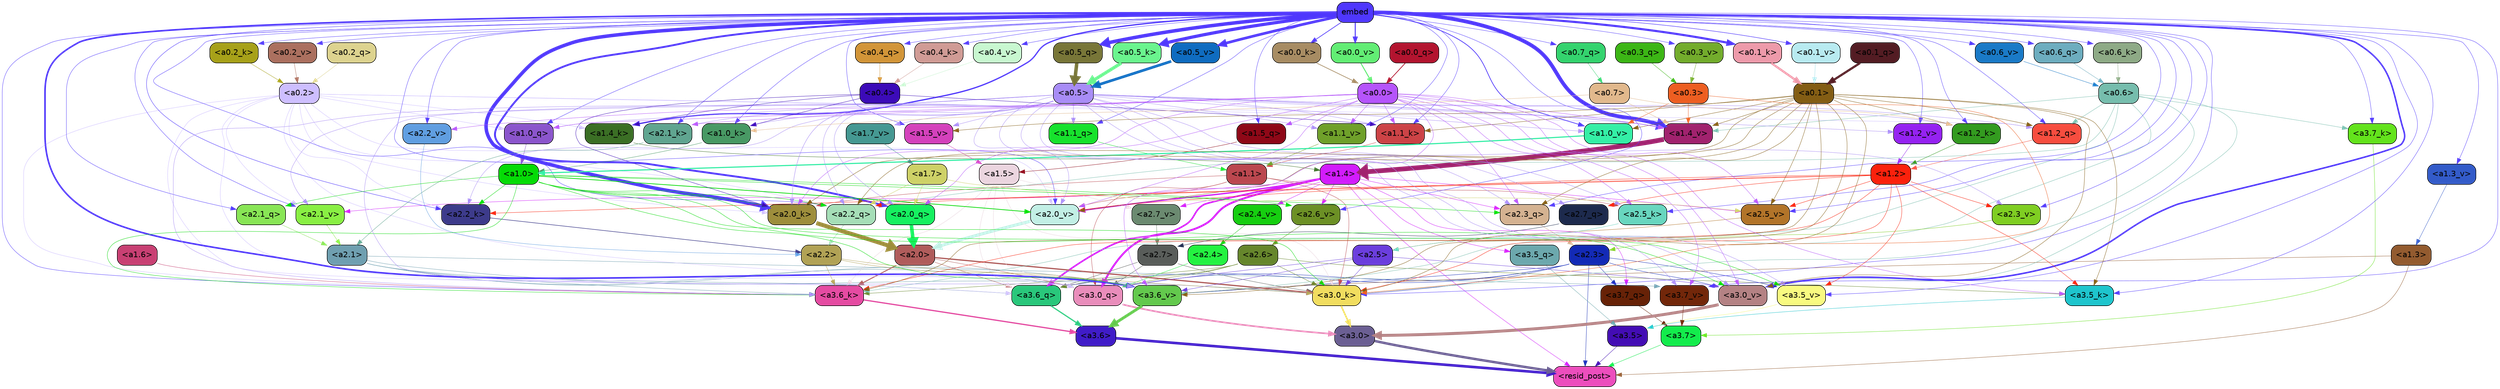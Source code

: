 strict digraph "" {
	graph [bgcolor=transparent,
		layout=dot,
		overlap=false,
		splines=true
	];
	"<a3.7>"	[color=black,
		fillcolor="#13ec4c",
		fontname=Helvetica,
		shape=box,
		style="filled, rounded"];
	"<resid_post>"	[color=black,
		fillcolor="#ec4ebd",
		fontname=Helvetica,
		shape=box,
		style="filled, rounded"];
	"<a3.7>" -> "<resid_post>"	[color="#13ec4c",
		penwidth=0.6239100098609924];
	"<a3.6>"	[color=black,
		fillcolor="#401cc8",
		fontname=Helvetica,
		shape=box,
		style="filled, rounded"];
	"<a3.6>" -> "<resid_post>"	[color="#401cc8",
		penwidth=4.569062113761902];
	"<a3.5>"	[color=black,
		fillcolor="#430db4",
		fontname=Helvetica,
		shape=box,
		style="filled, rounded"];
	"<a3.5>" -> "<resid_post>"	[color="#430db4",
		penwidth=0.6];
	"<a3.0>"	[color=black,
		fillcolor="#6b5f93",
		fontname=Helvetica,
		shape=box,
		style="filled, rounded"];
	"<a3.0>" -> "<resid_post>"	[color="#6b5f93",
		penwidth=4.283544182777405];
	"<a2.3>"	[color=black,
		fillcolor="#132ab6",
		fontname=Helvetica,
		shape=box,
		style="filled, rounded"];
	"<a2.3>" -> "<resid_post>"	[color="#132ab6",
		penwidth=0.6];
	"<a3.7_q>"	[color=black,
		fillcolor="#672207",
		fontname=Helvetica,
		shape=box,
		style="filled, rounded"];
	"<a2.3>" -> "<a3.7_q>"	[color="#132ab6",
		penwidth=0.6];
	"<a3.6_q>"	[color=black,
		fillcolor="#29c77b",
		fontname=Helvetica,
		shape=box,
		style="filled, rounded"];
	"<a2.3>" -> "<a3.6_q>"	[color="#132ab6",
		penwidth=0.6];
	"<a3.0_q>"	[color=black,
		fillcolor="#e98dbb",
		fontname=Helvetica,
		shape=box,
		style="filled, rounded"];
	"<a2.3>" -> "<a3.0_q>"	[color="#132ab6",
		penwidth=0.6];
	"<a3.0_k>"	[color=black,
		fillcolor="#f1dd5f",
		fontname=Helvetica,
		shape=box,
		style="filled, rounded"];
	"<a2.3>" -> "<a3.0_k>"	[color="#132ab6",
		penwidth=0.6];
	"<a3.6_v>"	[color=black,
		fillcolor="#63c94d",
		fontname=Helvetica,
		shape=box,
		style="filled, rounded"];
	"<a2.3>" -> "<a3.6_v>"	[color="#132ab6",
		penwidth=0.6];
	"<a3.5_v>"	[color=black,
		fillcolor="#f8fa80",
		fontname=Helvetica,
		shape=box,
		style="filled, rounded"];
	"<a2.3>" -> "<a3.5_v>"	[color="#132ab6",
		penwidth=0.6];
	"<a3.0_v>"	[color=black,
		fillcolor="#b48284",
		fontname=Helvetica,
		shape=box,
		style="filled, rounded"];
	"<a2.3>" -> "<a3.0_v>"	[color="#132ab6",
		penwidth=0.6];
	"<a1.4>"	[color=black,
		fillcolor="#d21cfc",
		fontname=Helvetica,
		shape=box,
		style="filled, rounded"];
	"<a1.4>" -> "<resid_post>"	[color="#d21cfc",
		penwidth=0.6];
	"<a1.4>" -> "<a3.7_q>"	[color="#d21cfc",
		penwidth=0.6];
	"<a1.4>" -> "<a3.6_q>"	[color="#d21cfc",
		penwidth=2.7934007048606873];
	"<a3.5_q>"	[color=black,
		fillcolor="#6ca8ad",
		fontname=Helvetica,
		shape=box,
		style="filled, rounded"];
	"<a1.4>" -> "<a3.5_q>"	[color="#d21cfc",
		penwidth=0.6];
	"<a1.4>" -> "<a3.0_q>"	[color="#d21cfc",
		penwidth=3.340754985809326];
	"<a2.3_q>"	[color=black,
		fillcolor="#d4b291",
		fontname=Helvetica,
		shape=box,
		style="filled, rounded"];
	"<a1.4>" -> "<a2.3_q>"	[color="#d21cfc",
		penwidth=0.6];
	"<a2.7_v>"	[color=black,
		fillcolor="#6b8a70",
		fontname=Helvetica,
		shape=box,
		style="filled, rounded"];
	"<a1.4>" -> "<a2.7_v>"	[color="#d21cfc",
		penwidth=0.6];
	"<a2.6_v>"	[color=black,
		fillcolor="#6c9025",
		fontname=Helvetica,
		shape=box,
		style="filled, rounded"];
	"<a1.4>" -> "<a2.6_v>"	[color="#d21cfc",
		penwidth=0.6];
	"<a2.5_v>"	[color=black,
		fillcolor="#b27429",
		fontname=Helvetica,
		shape=box,
		style="filled, rounded"];
	"<a1.4>" -> "<a2.5_v>"	[color="#d21cfc",
		penwidth=0.6];
	"<a2.4_v>"	[color=black,
		fillcolor="#16ce10",
		fontname=Helvetica,
		shape=box,
		style="filled, rounded"];
	"<a1.4>" -> "<a2.4_v>"	[color="#d21cfc",
		penwidth=0.6];
	"<a2.1_v>"	[color=black,
		fillcolor="#89ef43",
		fontname=Helvetica,
		shape=box,
		style="filled, rounded"];
	"<a1.4>" -> "<a2.1_v>"	[color="#d21cfc",
		penwidth=0.6];
	"<a2.0_v>"	[color=black,
		fillcolor="#c2efe5",
		fontname=Helvetica,
		shape=box,
		style="filled, rounded"];
	"<a1.4>" -> "<a2.0_v>"	[color="#d21cfc",
		penwidth=2.268759250640869];
	"<a1.3>"	[color=black,
		fillcolor="#935b2f",
		fontname=Helvetica,
		shape=box,
		style="filled, rounded"];
	"<a1.3>" -> "<resid_post>"	[color="#935b2f",
		penwidth=0.6];
	"<a1.3>" -> "<a3.6_v>"	[color="#935b2f",
		penwidth=0.6];
	"<a3.7_q>" -> "<a3.7>"	[color="#672207",
		penwidth=0.6];
	"<a3.6_q>" -> "<a3.6>"	[color="#29c77b",
		penwidth=2.0347584784030914];
	"<a3.5_q>" -> "<a3.5>"	[color="#6ca8ad",
		penwidth=0.6];
	"<a3.0_q>" -> "<a3.0>"	[color="#e98dbb",
		penwidth=2.8635367155075073];
	"<a3.7_k>"	[color=black,
		fillcolor="#63e31c",
		fontname=Helvetica,
		shape=box,
		style="filled, rounded"];
	"<a3.7_k>" -> "<a3.7>"	[color="#63e31c",
		penwidth=0.6];
	"<a3.6_k>"	[color=black,
		fillcolor="#e54ba2",
		fontname=Helvetica,
		shape=box,
		style="filled, rounded"];
	"<a3.6_k>" -> "<a3.6>"	[color="#e54ba2",
		penwidth=2.1760786175727844];
	"<a3.5_k>"	[color=black,
		fillcolor="#1ec5cd",
		fontname=Helvetica,
		shape=box,
		style="filled, rounded"];
	"<a3.5_k>" -> "<a3.5>"	[color="#1ec5cd",
		penwidth=0.6];
	"<a3.0_k>" -> "<a3.0>"	[color="#f1dd5f",
		penwidth=2.632905662059784];
	"<a3.7_v>"	[color=black,
		fillcolor="#72270a",
		fontname=Helvetica,
		shape=box,
		style="filled, rounded"];
	"<a3.7_v>" -> "<a3.7>"	[color="#72270a",
		penwidth=0.6];
	"<a3.6_v>" -> "<a3.6>"	[color="#63c94d",
		penwidth=4.981305837631226];
	"<a3.5_v>" -> "<a3.5>"	[color="#f8fa80",
		penwidth=0.6];
	"<a3.0_v>" -> "<a3.0>"	[color="#b48284",
		penwidth=5.168330669403076];
	"<a2.7>"	[color=black,
		fillcolor="#595d5a",
		fontname=Helvetica,
		shape=box,
		style="filled, rounded"];
	"<a2.7>" -> "<a3.6_q>"	[color="#595d5a",
		penwidth=0.6];
	"<a2.7>" -> "<a3.0_q>"	[color="#595d5a",
		penwidth=0.6];
	"<a2.7>" -> "<a3.0_k>"	[color="#595d5a",
		penwidth=0.6];
	"<a2.6>"	[color=black,
		fillcolor="#66862c",
		fontname=Helvetica,
		shape=box,
		style="filled, rounded"];
	"<a2.6>" -> "<a3.6_q>"	[color="#66862c",
		penwidth=0.6];
	"<a2.6>" -> "<a3.0_q>"	[color="#66862c",
		penwidth=0.6];
	"<a2.6>" -> "<a3.6_k>"	[color="#66862c",
		penwidth=0.6];
	"<a2.6>" -> "<a3.5_k>"	[color="#66862c",
		penwidth=0.6];
	"<a2.6>" -> "<a3.0_k>"	[color="#66862c",
		penwidth=0.6];
	"<a2.1>"	[color=black,
		fillcolor="#6f9fb0",
		fontname=Helvetica,
		shape=box,
		style="filled, rounded"];
	"<a2.1>" -> "<a3.6_q>"	[color="#6f9fb0",
		penwidth=0.6];
	"<a2.1>" -> "<a3.0_q>"	[color="#6f9fb0",
		penwidth=0.6];
	"<a2.1>" -> "<a3.6_k>"	[color="#6f9fb0",
		penwidth=0.6];
	"<a2.1>" -> "<a3.0_k>"	[color="#6f9fb0",
		penwidth=0.6];
	"<a2.1>" -> "<a3.7_v>"	[color="#6f9fb0",
		penwidth=0.6];
	"<a2.1>" -> "<a3.6_v>"	[color="#6f9fb0",
		penwidth=0.6];
	"<a2.0>"	[color=black,
		fillcolor="#b05c5b",
		fontname=Helvetica,
		shape=box,
		style="filled, rounded"];
	"<a2.0>" -> "<a3.6_q>"	[color="#b05c5b",
		penwidth=0.6];
	"<a2.0>" -> "<a3.0_q>"	[color="#b05c5b",
		penwidth=0.6];
	"<a2.0>" -> "<a3.6_k>"	[color="#b05c5b",
		penwidth=1.6382827460765839];
	"<a2.0>" -> "<a3.0_k>"	[color="#b05c5b",
		penwidth=2.161143198609352];
	"<a1.5>"	[color=black,
		fillcolor="#ebd5df",
		fontname=Helvetica,
		shape=box,
		style="filled, rounded"];
	"<a1.5>" -> "<a3.6_q>"	[color="#ebd5df",
		penwidth=0.6];
	"<a1.5>" -> "<a3.0_q>"	[color="#ebd5df",
		penwidth=0.6];
	"<a1.5>" -> "<a3.6_k>"	[color="#ebd5df",
		penwidth=0.6];
	"<a1.5>" -> "<a3.0_k>"	[color="#ebd5df",
		penwidth=0.6];
	"<a1.5>" -> "<a2.7_v>"	[color="#ebd5df",
		penwidth=0.6];
	"<a0.2>"	[color=black,
		fillcolor="#cdbeff",
		fontname=Helvetica,
		shape=box,
		style="filled, rounded"];
	"<a0.2>" -> "<a3.6_q>"	[color="#cdbeff",
		penwidth=0.6];
	"<a0.2>" -> "<a3.0_q>"	[color="#cdbeff",
		penwidth=0.6];
	"<a0.2>" -> "<a3.6_k>"	[color="#cdbeff",
		penwidth=0.6];
	"<a0.2>" -> "<a3.0_k>"	[color="#cdbeff",
		penwidth=0.6];
	"<a2.2_q>"	[color=black,
		fillcolor="#a5deb7",
		fontname=Helvetica,
		shape=box,
		style="filled, rounded"];
	"<a0.2>" -> "<a2.2_q>"	[color="#cdbeff",
		penwidth=0.6];
	"<a2.2_k>"	[color=black,
		fillcolor="#3d3b8b",
		fontname=Helvetica,
		shape=box,
		style="filled, rounded"];
	"<a0.2>" -> "<a2.2_k>"	[color="#cdbeff",
		penwidth=0.6];
	"<a2.0_k>"	[color=black,
		fillcolor="#9e8e3c",
		fontname=Helvetica,
		shape=box,
		style="filled, rounded"];
	"<a0.2>" -> "<a2.0_k>"	[color="#cdbeff",
		penwidth=0.6];
	"<a0.2>" -> "<a2.1_v>"	[color="#cdbeff",
		penwidth=0.6];
	"<a0.2>" -> "<a2.0_v>"	[color="#cdbeff",
		penwidth=0.6];
	"<a1.2_q>"	[color=black,
		fillcolor="#f74d3f",
		fontname=Helvetica,
		shape=box,
		style="filled, rounded"];
	"<a0.2>" -> "<a1.2_q>"	[color="#cdbeff",
		penwidth=0.6];
	"<a1.0_q>"	[color=black,
		fillcolor="#8b55cc",
		fontname=Helvetica,
		shape=box,
		style="filled, rounded"];
	"<a0.2>" -> "<a1.0_q>"	[color="#cdbeff",
		penwidth=0.6];
	"<a1.4_k>"	[color=black,
		fillcolor="#3b6f25",
		fontname=Helvetica,
		shape=box,
		style="filled, rounded"];
	"<a0.2>" -> "<a1.4_k>"	[color="#cdbeff",
		penwidth=0.6];
	"<a1.4_v>"	[color=black,
		fillcolor="#a1226e",
		fontname=Helvetica,
		shape=box,
		style="filled, rounded"];
	"<a0.2>" -> "<a1.4_v>"	[color="#cdbeff",
		penwidth=0.6];
	"<a2.5>"	[color=black,
		fillcolor="#6b3edd",
		fontname=Helvetica,
		shape=box,
		style="filled, rounded"];
	"<a2.5>" -> "<a3.0_q>"	[color="#6b3edd",
		penwidth=0.6];
	"<a2.5>" -> "<a3.0_k>"	[color="#6b3edd",
		penwidth=0.6];
	"<a2.5>" -> "<a3.6_v>"	[color="#6b3edd",
		penwidth=0.6];
	"<a2.5>" -> "<a3.0_v>"	[color="#6b3edd",
		penwidth=0.6];
	"<a2.4>"	[color=black,
		fillcolor="#24f241",
		fontname=Helvetica,
		shape=box,
		style="filled, rounded"];
	"<a2.4>" -> "<a3.0_q>"	[color="#24f241",
		penwidth=0.6];
	"<a1.1>"	[color=black,
		fillcolor="#bb474f",
		fontname=Helvetica,
		shape=box,
		style="filled, rounded"];
	"<a1.1>" -> "<a3.0_q>"	[color="#bb474f",
		penwidth=0.6];
	"<a1.1>" -> "<a3.0_k>"	[color="#bb474f",
		penwidth=0.6];
	"<a2.5_k>"	[color=black,
		fillcolor="#68d6bf",
		fontname=Helvetica,
		shape=box,
		style="filled, rounded"];
	"<a1.1>" -> "<a2.5_k>"	[color="#bb474f",
		penwidth=0.6];
	"<a1.1>" -> "<a2.0_k>"	[color="#bb474f",
		penwidth=0.6];
	"<a1.1>" -> "<a2.0_v>"	[color="#bb474f",
		penwidth=0.6];
	"<a0.6>"	[color=black,
		fillcolor="#76bdad",
		fontname=Helvetica,
		shape=box,
		style="filled, rounded"];
	"<a0.6>" -> "<a3.7_k>"	[color="#76bdad",
		penwidth=0.6];
	"<a0.6>" -> "<a3.6_k>"	[color="#76bdad",
		penwidth=0.6];
	"<a0.6>" -> "<a3.0_k>"	[color="#76bdad",
		penwidth=0.6];
	"<a0.6>" -> "<a3.6_v>"	[color="#76bdad",
		penwidth=0.6];
	"<a0.6>" -> "<a3.0_v>"	[color="#76bdad",
		penwidth=0.6];
	"<a0.6>" -> "<a2.2_q>"	[color="#76bdad",
		penwidth=0.6];
	"<a0.6>" -> "<a1.2_q>"	[color="#76bdad",
		penwidth=0.6];
	"<a0.6>" -> "<a1.4_v>"	[color="#76bdad",
		penwidth=0.6];
	embed	[color=black,
		fillcolor="#4f37fd",
		fontname=Helvetica,
		shape=box,
		style="filled, rounded"];
	embed -> "<a3.7_k>"	[color="#4f37fd",
		penwidth=0.6];
	embed -> "<a3.6_k>"	[color="#4f37fd",
		penwidth=0.6];
	embed -> "<a3.5_k>"	[color="#4f37fd",
		penwidth=0.6];
	embed -> "<a3.0_k>"	[color="#4f37fd",
		penwidth=0.6];
	embed -> "<a3.7_v>"	[color="#4f37fd",
		penwidth=0.6];
	embed -> "<a3.6_v>"	[color="#4f37fd",
		penwidth=2.7825746536254883];
	embed -> "<a3.5_v>"	[color="#4f37fd",
		penwidth=0.6];
	embed -> "<a3.0_v>"	[color="#4f37fd",
		penwidth=2.6950180530548096];
	embed -> "<a2.3_q>"	[color="#4f37fd",
		penwidth=0.6];
	embed -> "<a2.2_q>"	[color="#4f37fd",
		penwidth=0.6];
	"<a2.1_q>"	[color=black,
		fillcolor="#88e555",
		fontname=Helvetica,
		shape=box,
		style="filled, rounded"];
	embed -> "<a2.1_q>"	[color="#4f37fd",
		penwidth=0.6];
	"<a2.0_q>"	[color=black,
		fillcolor="#16f060",
		fontname=Helvetica,
		shape=box,
		style="filled, rounded"];
	embed -> "<a2.0_q>"	[color="#4f37fd",
		penwidth=3.305941343307495];
	embed -> "<a2.5_k>"	[color="#4f37fd",
		penwidth=0.6];
	embed -> "<a2.2_k>"	[color="#4f37fd",
		penwidth=0.6698317527770996];
	"<a2.1_k>"	[color=black,
		fillcolor="#60a590",
		fontname=Helvetica,
		shape=box,
		style="filled, rounded"];
	embed -> "<a2.1_k>"	[color="#4f37fd",
		penwidth=0.6];
	embed -> "<a2.0_k>"	[color="#4f37fd",
		penwidth=6.12570995092392];
	embed -> "<a2.6_v>"	[color="#4f37fd",
		penwidth=0.6];
	embed -> "<a2.5_v>"	[color="#4f37fd",
		penwidth=0.6];
	"<a2.3_v>"	[color=black,
		fillcolor="#7fce22",
		fontname=Helvetica,
		shape=box,
		style="filled, rounded"];
	embed -> "<a2.3_v>"	[color="#4f37fd",
		penwidth=0.6];
	"<a2.2_v>"	[color=black,
		fillcolor="#609ee1",
		fontname=Helvetica,
		shape=box,
		style="filled, rounded"];
	embed -> "<a2.2_v>"	[color="#4f37fd",
		penwidth=0.6];
	embed -> "<a2.1_v>"	[color="#4f37fd",
		penwidth=0.6];
	embed -> "<a2.0_v>"	[color="#4f37fd",
		penwidth=0.6];
	"<a1.5_q>"	[color=black,
		fillcolor="#8e0817",
		fontname=Helvetica,
		shape=box,
		style="filled, rounded"];
	embed -> "<a1.5_q>"	[color="#4f37fd",
		penwidth=0.6];
	embed -> "<a1.2_q>"	[color="#4f37fd",
		penwidth=0.6087074279785156];
	"<a1.1_q>"	[color=black,
		fillcolor="#17e22d",
		fontname=Helvetica,
		shape=box,
		style="filled, rounded"];
	embed -> "<a1.1_q>"	[color="#4f37fd",
		penwidth=0.6];
	embed -> "<a1.0_q>"	[color="#4f37fd",
		penwidth=0.6];
	embed -> "<a1.4_k>"	[color="#4f37fd",
		penwidth=2.1858973503112793];
	"<a1.2_k>"	[color=black,
		fillcolor="#339b1f",
		fontname=Helvetica,
		shape=box,
		style="filled, rounded"];
	embed -> "<a1.2_k>"	[color="#4f37fd",
		penwidth=0.6];
	"<a1.1_k>"	[color=black,
		fillcolor="#cc4346",
		fontname=Helvetica,
		shape=box,
		style="filled, rounded"];
	embed -> "<a1.1_k>"	[color="#4f37fd",
		penwidth=0.6];
	"<a1.0_k>"	[color=black,
		fillcolor="#489964",
		fontname=Helvetica,
		shape=box,
		style="filled, rounded"];
	embed -> "<a1.0_k>"	[color="#4f37fd",
		penwidth=0.6];
	"<a1.5_v>"	[color=black,
		fillcolor="#d441bc",
		fontname=Helvetica,
		shape=box,
		style="filled, rounded"];
	embed -> "<a1.5_v>"	[color="#4f37fd",
		penwidth=0.6];
	embed -> "<a1.4_v>"	[color="#4f37fd",
		penwidth=6.590077131986618];
	"<a1.3_v>"	[color=black,
		fillcolor="#335bc9",
		fontname=Helvetica,
		shape=box,
		style="filled, rounded"];
	embed -> "<a1.3_v>"	[color="#4f37fd",
		penwidth=0.6];
	"<a1.2_v>"	[color=black,
		fillcolor="#9522f1",
		fontname=Helvetica,
		shape=box,
		style="filled, rounded"];
	embed -> "<a1.2_v>"	[color="#4f37fd",
		penwidth=0.6];
	"<a1.1_v>"	[color=black,
		fillcolor="#6fa02a",
		fontname=Helvetica,
		shape=box,
		style="filled, rounded"];
	embed -> "<a1.1_v>"	[color="#4f37fd",
		penwidth=0.6];
	"<a1.0_v>"	[color=black,
		fillcolor="#34efa6",
		fontname=Helvetica,
		shape=box,
		style="filled, rounded"];
	embed -> "<a1.0_v>"	[color="#4f37fd",
		penwidth=1.2076449394226074];
	"<a0.7_q>"	[color=black,
		fillcolor="#34d36e",
		fontname=Helvetica,
		shape=box,
		style="filled, rounded"];
	embed -> "<a0.7_q>"	[color="#4f37fd",
		penwidth=0.6];
	"<a0.6_q>"	[color=black,
		fillcolor="#6dadbf",
		fontname=Helvetica,
		shape=box,
		style="filled, rounded"];
	embed -> "<a0.6_q>"	[color="#4f37fd",
		penwidth=0.6];
	"<a0.5_q>"	[color=black,
		fillcolor="#787638",
		fontname=Helvetica,
		shape=box,
		style="filled, rounded"];
	embed -> "<a0.5_q>"	[color="#4f37fd",
		penwidth=6.156635761260986];
	"<a0.4_q>"	[color=black,
		fillcolor="#d29538",
		fontname=Helvetica,
		shape=box,
		style="filled, rounded"];
	embed -> "<a0.4_q>"	[color="#4f37fd",
		penwidth=0.6];
	"<a0.6_k>"	[color=black,
		fillcolor="#8eaa86",
		fontname=Helvetica,
		shape=box,
		style="filled, rounded"];
	embed -> "<a0.6_k>"	[color="#4f37fd",
		penwidth=0.6];
	"<a0.5_k>"	[color=black,
		fillcolor="#6af48e",
		fontname=Helvetica,
		shape=box,
		style="filled, rounded"];
	embed -> "<a0.5_k>"	[color="#4f37fd",
		penwidth=5.610821008682251];
	"<a0.4_k>"	[color=black,
		fillcolor="#d09b95",
		fontname=Helvetica,
		shape=box,
		style="filled, rounded"];
	embed -> "<a0.4_k>"	[color="#4f37fd",
		penwidth=0.6];
	"<a0.2_k>"	[color=black,
		fillcolor="#a7a119",
		fontname=Helvetica,
		shape=box,
		style="filled, rounded"];
	embed -> "<a0.2_k>"	[color="#4f37fd",
		penwidth=0.6];
	"<a0.1_k>"	[color=black,
		fillcolor="#ed9aaa",
		fontname=Helvetica,
		shape=box,
		style="filled, rounded"];
	embed -> "<a0.1_k>"	[color="#4f37fd",
		penwidth=3.7429871559143066];
	"<a0.0_k>"	[color=black,
		fillcolor="#a78c63",
		fontname=Helvetica,
		shape=box,
		style="filled, rounded"];
	embed -> "<a0.0_k>"	[color="#4f37fd",
		penwidth=1.106738567352295];
	"<a0.6_v>"	[color=black,
		fillcolor="#1a7ac7",
		fontname=Helvetica,
		shape=box,
		style="filled, rounded"];
	embed -> "<a0.6_v>"	[color="#4f37fd",
		penwidth=0.6];
	"<a0.5_v>"	[color=black,
		fillcolor="#0f6cc0",
		fontname=Helvetica,
		shape=box,
		style="filled, rounded"];
	embed -> "<a0.5_v>"	[color="#4f37fd",
		penwidth=4.663905620574951];
	"<a0.4_v>"	[color=black,
		fillcolor="#c8f7d0",
		fontname=Helvetica,
		shape=box,
		style="filled, rounded"];
	embed -> "<a0.4_v>"	[color="#4f37fd",
		penwidth=0.6];
	"<a0.3_v>"	[color=black,
		fillcolor="#73ac2c",
		fontname=Helvetica,
		shape=box,
		style="filled, rounded"];
	embed -> "<a0.3_v>"	[color="#4f37fd",
		penwidth=0.6];
	"<a0.2_v>"	[color=black,
		fillcolor="#ab705f",
		fontname=Helvetica,
		shape=box,
		style="filled, rounded"];
	embed -> "<a0.2_v>"	[color="#4f37fd",
		penwidth=0.6];
	"<a0.1_v>"	[color=black,
		fillcolor="#b8eaf0",
		fontname=Helvetica,
		shape=box,
		style="filled, rounded"];
	embed -> "<a0.1_v>"	[color="#4f37fd",
		penwidth=0.8192043304443359];
	"<a0.0_v>"	[color=black,
		fillcolor="#62ed74",
		fontname=Helvetica,
		shape=box,
		style="filled, rounded"];
	embed -> "<a0.0_v>"	[color="#4f37fd",
		penwidth=1.706191062927246];
	"<a2.2>"	[color=black,
		fillcolor="#b1a255",
		fontname=Helvetica,
		shape=box,
		style="filled, rounded"];
	"<a2.2>" -> "<a3.6_k>"	[color="#b1a255",
		penwidth=0.6];
	"<a2.2>" -> "<a3.0_k>"	[color="#b1a255",
		penwidth=0.6];
	"<a2.2>" -> "<a3.6_v>"	[color="#b1a255",
		penwidth=0.6];
	"<a1.6>"	[color=black,
		fillcolor="#c84073",
		fontname=Helvetica,
		shape=box,
		style="filled, rounded"];
	"<a1.6>" -> "<a3.6_k>"	[color="#c84073",
		penwidth=0.6];
	"<a1.2>"	[color=black,
		fillcolor="#fb210c",
		fontname=Helvetica,
		shape=box,
		style="filled, rounded"];
	"<a1.2>" -> "<a3.6_k>"	[color="#fb210c",
		penwidth=0.6];
	"<a1.2>" -> "<a3.5_k>"	[color="#fb210c",
		penwidth=0.6];
	"<a1.2>" -> "<a3.0_k>"	[color="#fb210c",
		penwidth=0.6];
	"<a1.2>" -> "<a3.5_v>"	[color="#fb210c",
		penwidth=0.6];
	"<a2.7_q>"	[color=black,
		fillcolor="#1d2a4d",
		fontname=Helvetica,
		shape=box,
		style="filled, rounded"];
	"<a1.2>" -> "<a2.7_q>"	[color="#fb210c",
		penwidth=0.6];
	"<a1.2>" -> "<a2.2_q>"	[color="#fb210c",
		penwidth=0.6];
	"<a1.2>" -> "<a2.2_k>"	[color="#fb210c",
		penwidth=0.6];
	"<a1.2>" -> "<a2.5_v>"	[color="#fb210c",
		penwidth=0.6];
	"<a1.2>" -> "<a2.3_v>"	[color="#fb210c",
		penwidth=0.6];
	"<a1.2>" -> "<a2.0_v>"	[color="#fb210c",
		penwidth=0.6];
	"<a1.0>"	[color=black,
		fillcolor="#05db06",
		fontname=Helvetica,
		shape=box,
		style="filled, rounded"];
	"<a1.0>" -> "<a3.6_k>"	[color="#05db06",
		penwidth=0.6];
	"<a1.0>" -> "<a3.0_k>"	[color="#05db06",
		penwidth=0.6];
	"<a1.0>" -> "<a3.6_v>"	[color="#05db06",
		penwidth=0.6];
	"<a1.0>" -> "<a3.5_v>"	[color="#05db06",
		penwidth=0.6];
	"<a1.0>" -> "<a3.0_v>"	[color="#05db06",
		penwidth=0.6];
	"<a1.0>" -> "<a2.3_q>"	[color="#05db06",
		penwidth=0.6];
	"<a1.0>" -> "<a2.2_q>"	[color="#05db06",
		penwidth=0.6];
	"<a1.0>" -> "<a2.1_q>"	[color="#05db06",
		penwidth=0.6];
	"<a1.0>" -> "<a2.2_k>"	[color="#05db06",
		penwidth=0.6];
	"<a1.0>" -> "<a2.0_k>"	[color="#05db06",
		penwidth=0.6];
	"<a1.0>" -> "<a2.6_v>"	[color="#05db06",
		penwidth=0.6];
	"<a1.0>" -> "<a2.0_v>"	[color="#05db06",
		penwidth=1.2213096618652344];
	"<a0.5>"	[color=black,
		fillcolor="#a88cf6",
		fontname=Helvetica,
		shape=box,
		style="filled, rounded"];
	"<a0.5>" -> "<a3.6_k>"	[color="#a88cf6",
		penwidth=0.6];
	"<a0.5>" -> "<a3.7_v>"	[color="#a88cf6",
		penwidth=0.6];
	"<a0.5>" -> "<a3.6_v>"	[color="#a88cf6",
		penwidth=0.6];
	"<a0.5>" -> "<a3.5_v>"	[color="#a88cf6",
		penwidth=0.6];
	"<a0.5>" -> "<a3.0_v>"	[color="#a88cf6",
		penwidth=0.6];
	"<a0.5>" -> "<a2.7_q>"	[color="#a88cf6",
		penwidth=0.6];
	"<a0.5>" -> "<a2.3_q>"	[color="#a88cf6",
		penwidth=0.6];
	"<a0.5>" -> "<a2.2_q>"	[color="#a88cf6",
		penwidth=0.6];
	"<a0.5>" -> "<a2.0_q>"	[color="#a88cf6",
		penwidth=0.6];
	"<a0.5>" -> "<a2.5_k>"	[color="#a88cf6",
		penwidth=0.6];
	"<a0.5>" -> "<a2.2_k>"	[color="#a88cf6",
		penwidth=0.6];
	"<a0.5>" -> "<a2.1_k>"	[color="#a88cf6",
		penwidth=0.6];
	"<a0.5>" -> "<a2.0_k>"	[color="#a88cf6",
		penwidth=0.6900839805603027];
	"<a0.5>" -> "<a2.3_v>"	[color="#a88cf6",
		penwidth=0.6];
	"<a0.5>" -> "<a2.1_v>"	[color="#a88cf6",
		penwidth=0.6];
	"<a0.5>" -> "<a2.0_v>"	[color="#a88cf6",
		penwidth=0.6];
	"<a0.5>" -> "<a1.2_q>"	[color="#a88cf6",
		penwidth=0.6];
	"<a0.5>" -> "<a1.1_q>"	[color="#a88cf6",
		penwidth=0.6];
	"<a0.5>" -> "<a1.0_q>"	[color="#a88cf6",
		penwidth=0.6];
	"<a0.5>" -> "<a1.2_k>"	[color="#a88cf6",
		penwidth=0.6];
	"<a0.5>" -> "<a1.1_k>"	[color="#a88cf6",
		penwidth=0.6];
	"<a0.5>" -> "<a1.0_k>"	[color="#a88cf6",
		penwidth=0.6];
	"<a1.7_v>"	[color=black,
		fillcolor="#459892",
		fontname=Helvetica,
		shape=box,
		style="filled, rounded"];
	"<a0.5>" -> "<a1.7_v>"	[color="#a88cf6",
		penwidth=0.6];
	"<a0.5>" -> "<a1.5_v>"	[color="#a88cf6",
		penwidth=0.6];
	"<a0.5>" -> "<a1.4_v>"	[color="#a88cf6",
		penwidth=0.9985027313232422];
	"<a0.5>" -> "<a1.2_v>"	[color="#a88cf6",
		penwidth=0.6];
	"<a0.5>" -> "<a1.1_v>"	[color="#a88cf6",
		penwidth=0.6];
	"<a0.5>" -> "<a1.0_v>"	[color="#a88cf6",
		penwidth=0.6];
	"<a0.1>"	[color=black,
		fillcolor="#835d14",
		fontname=Helvetica,
		shape=box,
		style="filled, rounded"];
	"<a0.1>" -> "<a3.6_k>"	[color="#835d14",
		penwidth=0.6];
	"<a0.1>" -> "<a3.5_k>"	[color="#835d14",
		penwidth=0.6];
	"<a0.1>" -> "<a3.0_k>"	[color="#835d14",
		penwidth=0.6];
	"<a0.1>" -> "<a3.6_v>"	[color="#835d14",
		penwidth=0.6];
	"<a0.1>" -> "<a3.0_v>"	[color="#835d14",
		penwidth=0.6];
	"<a0.1>" -> "<a2.3_q>"	[color="#835d14",
		penwidth=0.6];
	"<a0.1>" -> "<a2.2_q>"	[color="#835d14",
		penwidth=0.6];
	"<a0.1>" -> "<a2.0_k>"	[color="#835d14",
		penwidth=0.6];
	"<a0.1>" -> "<a2.5_v>"	[color="#835d14",
		penwidth=0.6];
	"<a0.1>" -> "<a2.0_v>"	[color="#835d14",
		penwidth=0.6];
	"<a0.1>" -> "<a1.2_q>"	[color="#835d14",
		penwidth=0.6218185424804688];
	"<a0.1>" -> "<a1.2_k>"	[color="#835d14",
		penwidth=0.6];
	"<a0.1>" -> "<a1.1_k>"	[color="#835d14",
		penwidth=0.6];
	"<a0.1>" -> "<a1.5_v>"	[color="#835d14",
		penwidth=0.6];
	"<a0.1>" -> "<a1.4_v>"	[color="#835d14",
		penwidth=0.6];
	"<a0.1>" -> "<a1.0_v>"	[color="#835d14",
		penwidth=0.6];
	"<a0.0>"	[color=black,
		fillcolor="#b554fb",
		fontname=Helvetica,
		shape=box,
		style="filled, rounded"];
	"<a0.0>" -> "<a3.5_k>"	[color="#b554fb",
		penwidth=0.6];
	"<a0.0>" -> "<a3.7_v>"	[color="#b554fb",
		penwidth=0.6];
	"<a0.0>" -> "<a3.6_v>"	[color="#b554fb",
		penwidth=0.6];
	"<a0.0>" -> "<a3.0_v>"	[color="#b554fb",
		penwidth=0.6];
	"<a0.0>" -> "<a2.3_q>"	[color="#b554fb",
		penwidth=0.6];
	"<a0.0>" -> "<a2.0_q>"	[color="#b554fb",
		penwidth=0.6];
	"<a0.0>" -> "<a2.5_k>"	[color="#b554fb",
		penwidth=0.6];
	"<a0.0>" -> "<a2.1_k>"	[color="#b554fb",
		penwidth=0.6];
	"<a0.0>" -> "<a2.0_k>"	[color="#b554fb",
		penwidth=0.6];
	"<a0.0>" -> "<a2.5_v>"	[color="#b554fb",
		penwidth=0.6];
	"<a0.0>" -> "<a2.2_v>"	[color="#b554fb",
		penwidth=0.6];
	"<a0.0>" -> "<a2.0_v>"	[color="#b554fb",
		penwidth=0.6];
	"<a0.0>" -> "<a1.5_q>"	[color="#b554fb",
		penwidth=0.6];
	"<a0.0>" -> "<a1.0_q>"	[color="#b554fb",
		penwidth=0.6];
	"<a0.0>" -> "<a1.1_k>"	[color="#b554fb",
		penwidth=0.6];
	"<a0.0>" -> "<a1.4_v>"	[color="#b554fb",
		penwidth=0.6];
	"<a0.0>" -> "<a1.1_v>"	[color="#b554fb",
		penwidth=0.6];
	"<a0.3>"	[color=black,
		fillcolor="#ed5e21",
		fontname=Helvetica,
		shape=box,
		style="filled, rounded"];
	"<a0.3>" -> "<a3.0_k>"	[color="#ed5e21",
		penwidth=0.6];
	"<a0.3>" -> "<a1.4_v>"	[color="#ed5e21",
		penwidth=0.6];
	"<a0.3>" -> "<a1.0_v>"	[color="#ed5e21",
		penwidth=0.6];
	"<a2.7_q>" -> "<a2.7>"	[color="#1d2a4d",
		penwidth=0.6];
	"<a2.3_q>" -> "<a2.3>"	[color="#d4b291",
		penwidth=0.6];
	"<a2.2_q>" -> "<a2.2>"	[color="#a5deb7",
		penwidth=0.7553567886352539];
	"<a2.1_q>" -> "<a2.1>"	[color="#88e555",
		penwidth=0.6];
	"<a2.0_q>" -> "<a2.0>"	[color="#16f060",
		penwidth=6.256794691085815];
	"<a2.5_k>" -> "<a2.5>"	[color="#68d6bf",
		penwidth=0.6];
	"<a2.2_k>" -> "<a2.2>"	[color="#3d3b8b",
		penwidth=0.8854708671569824];
	"<a2.1_k>" -> "<a2.1>"	[color="#60a590",
		penwidth=0.6];
	"<a2.0_k>" -> "<a2.0>"	[color="#9e8e3c",
		penwidth=7.231504917144775];
	"<a2.7_v>" -> "<a2.7>"	[color="#6b8a70",
		penwidth=0.6];
	"<a2.6_v>" -> "<a2.6>"	[color="#6c9025",
		penwidth=0.6];
	"<a2.5_v>" -> "<a2.5>"	[color="#b27429",
		penwidth=0.6];
	"<a2.4_v>" -> "<a2.4>"	[color="#16ce10",
		penwidth=0.6];
	"<a2.3_v>" -> "<a2.3>"	[color="#7fce22",
		penwidth=0.6];
	"<a2.2_v>" -> "<a2.2>"	[color="#609ee1",
		penwidth=0.6];
	"<a2.1_v>" -> "<a2.1>"	[color="#89ef43",
		penwidth=0.6];
	"<a2.0_v>" -> "<a2.0>"	[color="#c2efe5",
		penwidth=5.231471925973892];
	"<a1.7>"	[color=black,
		fillcolor="#ced167",
		fontname=Helvetica,
		shape=box,
		style="filled, rounded"];
	"<a1.7>" -> "<a2.2_q>"	[color="#ced167",
		penwidth=0.6];
	"<a1.7>" -> "<a2.0_q>"	[color="#ced167",
		penwidth=0.6];
	"<a1.7>" -> "<a2.5_v>"	[color="#ced167",
		penwidth=0.6];
	"<a0.4>"	[color=black,
		fillcolor="#3c0bb8",
		fontname=Helvetica,
		shape=box,
		style="filled, rounded"];
	"<a0.4>" -> "<a2.0_k>"	[color="#3c0bb8",
		penwidth=0.6];
	"<a0.4>" -> "<a1.4_k>"	[color="#3c0bb8",
		penwidth=0.6];
	"<a0.4>" -> "<a1.1_k>"	[color="#3c0bb8",
		penwidth=0.6];
	"<a0.4>" -> "<a1.0_k>"	[color="#3c0bb8",
		penwidth=0.6];
	"<a1.5_q>" -> "<a1.5>"	[color="#8e0817",
		penwidth=0.6];
	"<a1.2_q>" -> "<a1.2>"	[color="#f74d3f",
		penwidth=0.6];
	"<a1.1_q>" -> "<a1.1>"	[color="#17e22d",
		penwidth=0.6];
	"<a1.0_q>" -> "<a1.0>"	[color="#8b55cc",
		penwidth=0.6];
	"<a1.4_k>" -> "<a1.4>"	[color="#3b6f25",
		penwidth=0.6];
	"<a1.2_k>" -> "<a1.2>"	[color="#339b1f",
		penwidth=0.6];
	"<a1.1_k>" -> "<a1.1>"	[color="#cc4346",
		penwidth=0.6];
	"<a1.0_k>" -> "<a1.0>"	[color="#489964",
		penwidth=0.6];
	"<a1.7_v>" -> "<a1.7>"	[color="#459892",
		penwidth=0.6];
	"<a1.5_v>" -> "<a1.5>"	[color="#d441bc",
		penwidth=0.6];
	"<a1.4_v>" -> "<a1.4>"	[color="#a1226e",
		penwidth=8.36684274673462];
	"<a1.3_v>" -> "<a1.3>"	[color="#335bc9",
		penwidth=0.6];
	"<a1.2_v>" -> "<a1.2>"	[color="#9522f1",
		penwidth=0.6];
	"<a1.1_v>" -> "<a1.1>"	[color="#6fa02a",
		penwidth=0.6];
	"<a1.0_v>" -> "<a1.0>"	[color="#34efa6",
		penwidth=1.9665732383728027];
	"<a0.7>"	[color=black,
		fillcolor="#e1b88c",
		fontname=Helvetica,
		shape=box,
		style="filled, rounded"];
	"<a0.7>" -> "<a1.2_k>"	[color="#e1b88c",
		penwidth=0.6];
	"<a0.7>" -> "<a1.0_k>"	[color="#e1b88c",
		penwidth=0.6];
	"<a0.7>" -> "<a1.4_v>"	[color="#e1b88c",
		penwidth=0.6];
	"<a0.7_q>" -> "<a0.7>"	[color="#34d36e",
		penwidth=0.6];
	"<a0.6_q>" -> "<a0.6>"	[color="#6dadbf",
		penwidth=0.6];
	"<a0.5_q>" -> "<a0.5>"	[color="#787638",
		penwidth=6.156635046005249];
	"<a0.4_q>" -> "<a0.4>"	[color="#d29538",
		penwidth=0.6];
	"<a0.3_q>"	[color=black,
		fillcolor="#3cb615",
		fontname=Helvetica,
		shape=box,
		style="filled, rounded"];
	"<a0.3_q>" -> "<a0.3>"	[color="#3cb615",
		penwidth=0.6];
	"<a0.2_q>"	[color=black,
		fillcolor="#ddd38f",
		fontname=Helvetica,
		shape=box,
		style="filled, rounded"];
	"<a0.2_q>" -> "<a0.2>"	[color="#ddd38f",
		penwidth=0.6];
	"<a0.1_q>"	[color=black,
		fillcolor="#531c23",
		fontname=Helvetica,
		shape=box,
		style="filled, rounded"];
	"<a0.1_q>" -> "<a0.1>"	[color="#531c23",
		penwidth=3.795884132385254];
	"<a0.0_q>"	[color=black,
		fillcolor="#b3142f",
		fontname=Helvetica,
		shape=box,
		style="filled, rounded"];
	"<a0.0_q>" -> "<a0.0>"	[color="#b3142f",
		penwidth=1.2393803596496582];
	"<a0.6_k>" -> "<a0.6>"	[color="#8eaa86",
		penwidth=0.6];
	"<a0.5_k>" -> "<a0.5>"	[color="#6af48e",
		penwidth=5.603226900100708];
	"<a0.4_k>" -> "<a0.4>"	[color="#d09b95",
		penwidth=0.6];
	"<a0.2_k>" -> "<a0.2>"	[color="#a7a119",
		penwidth=0.6];
	"<a0.1_k>" -> "<a0.1>"	[color="#ed9aaa",
		penwidth=3.7429747581481934];
	"<a0.0_k>" -> "<a0.0>"	[color="#a78c63",
		penwidth=1.106727123260498];
	"<a0.6_v>" -> "<a0.6>"	[color="#1a7ac7",
		penwidth=0.6];
	"<a0.5_v>" -> "<a0.5>"	[color="#0f6cc0",
		penwidth=4.667354106903076];
	"<a0.4_v>" -> "<a0.4>"	[color="#c8f7d0",
		penwidth=0.6];
	"<a0.3_v>" -> "<a0.3>"	[color="#73ac2c",
		penwidth=0.6];
	"<a0.2_v>" -> "<a0.2>"	[color="#ab705f",
		penwidth=0.6];
	"<a0.1_v>" -> "<a0.1>"	[color="#b8eaf0",
		penwidth=0.8298110961914062];
	"<a0.0_v>" -> "<a0.0>"	[color="#62ed74",
		penwidth=1.7084956169128418];
}
